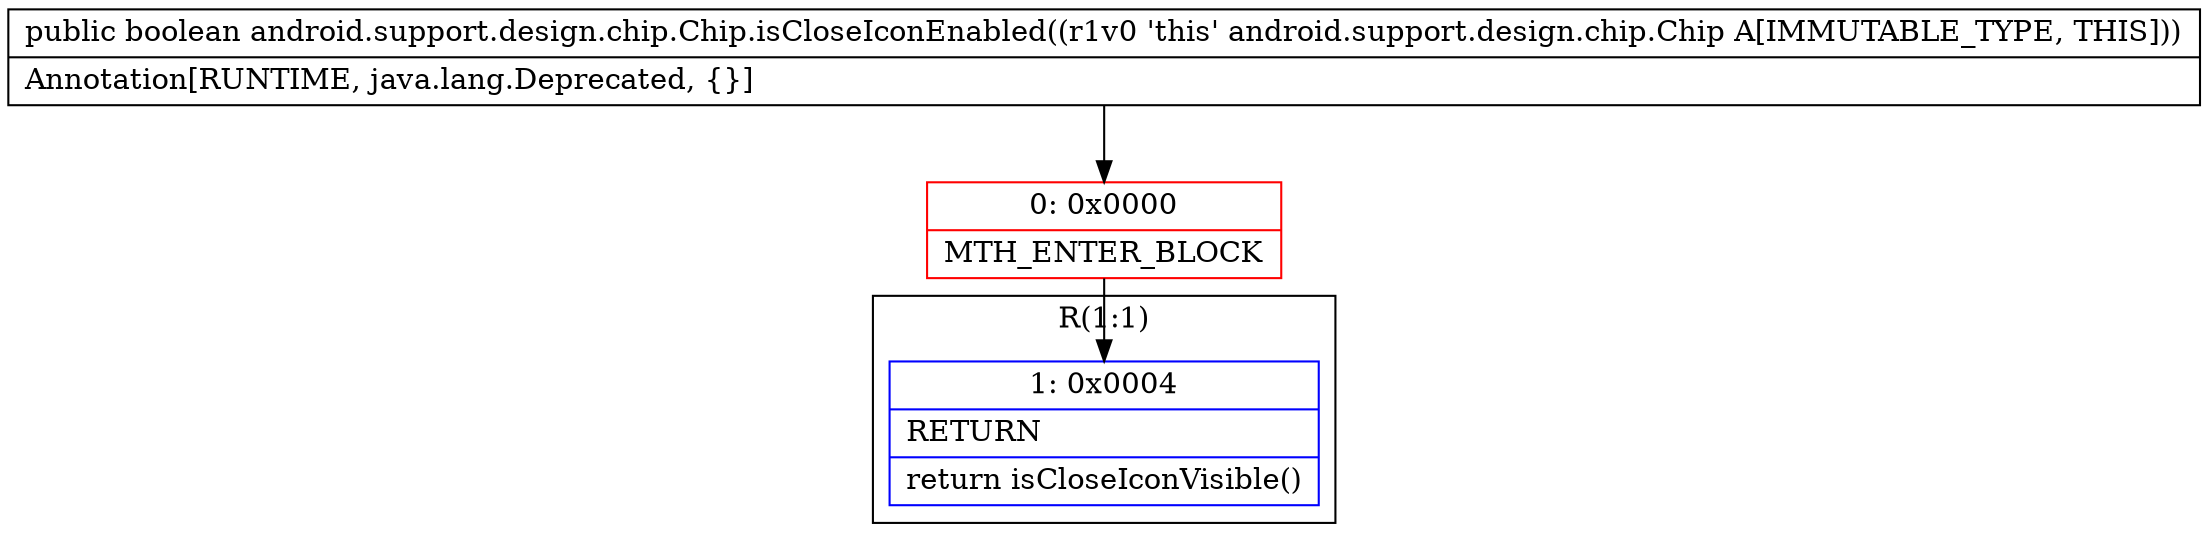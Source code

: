 digraph "CFG forandroid.support.design.chip.Chip.isCloseIconEnabled()Z" {
subgraph cluster_Region_968835355 {
label = "R(1:1)";
node [shape=record,color=blue];
Node_1 [shape=record,label="{1\:\ 0x0004|RETURN\l|return isCloseIconVisible()\l}"];
}
Node_0 [shape=record,color=red,label="{0\:\ 0x0000|MTH_ENTER_BLOCK\l}"];
MethodNode[shape=record,label="{public boolean android.support.design.chip.Chip.isCloseIconEnabled((r1v0 'this' android.support.design.chip.Chip A[IMMUTABLE_TYPE, THIS]))  | Annotation[RUNTIME, java.lang.Deprecated, \{\}]\l}"];
MethodNode -> Node_0;
Node_0 -> Node_1;
}

